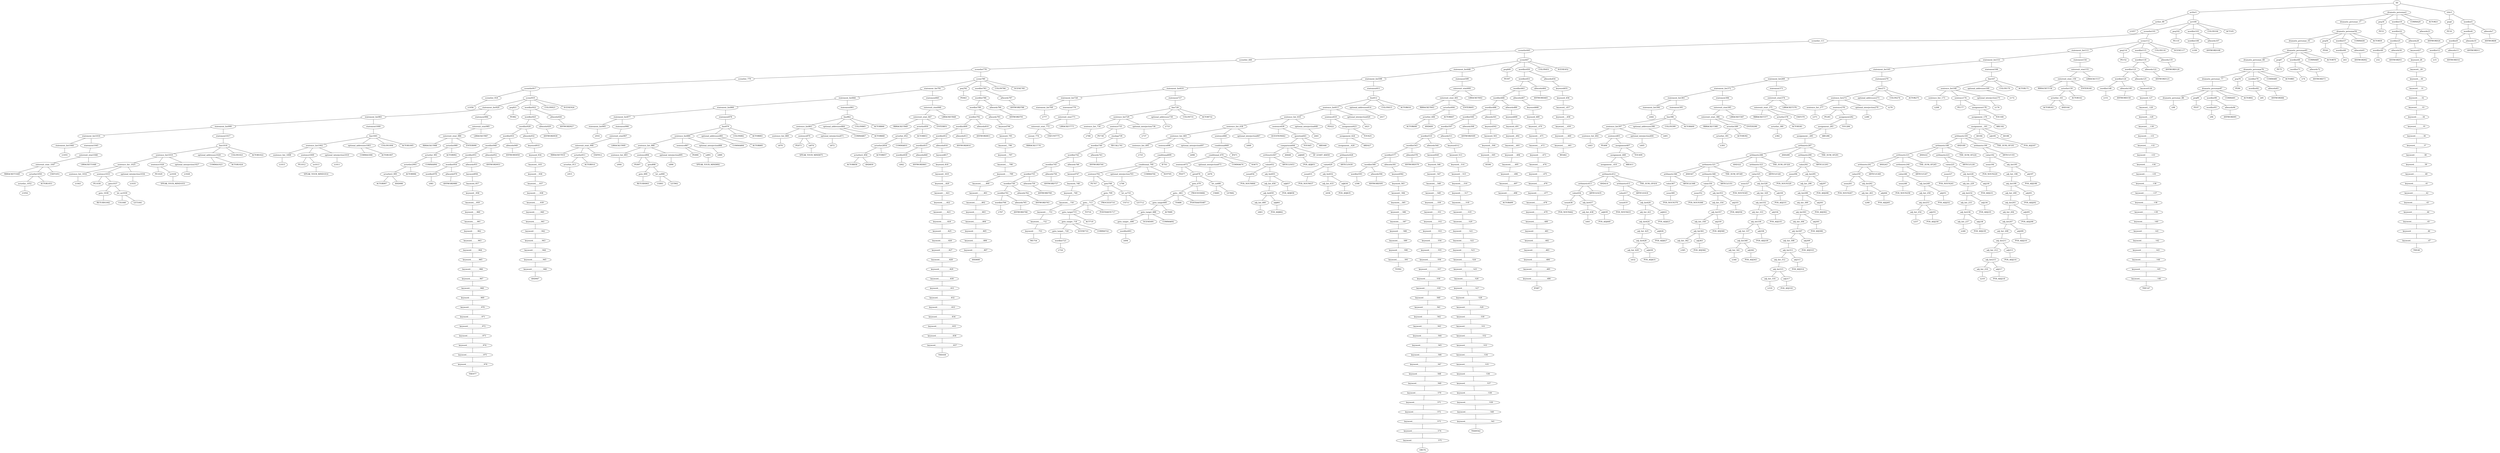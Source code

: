 strict graph {
	S0 -- actlist1
	S0 -- dramatis_personae2
	S0 -- title3

	title3 -- peq4
	title3 -- wordlist5

	wordlist5 -- wordlist6
	wordlist5 -- allwords7

	allwords7 -- ANYWORD8


	wordlist6 -- wordlist9
	wordlist6 -- allwords10

	allwords10 -- ANYWORD11


	wordlist9 -- wordlist12
	wordlist9 -- allwords13

	allwords13 -- ANYWORD14


	wordlist12 -- λ15

	peq4 -- PE16


	dramatis_personae2 -- dramatis_personae_17
	dramatis_personae2 -- peq18
	dramatis_personae2 -- wordlist19
	dramatis_personae2 -- COMMA20
	dramatis_personae2 -- ACTOR21



	wordlist19 -- wordlist22
	wordlist19 -- allwords23

	allwords23 -- ANYWORD24


	wordlist22 -- wordlist25
	wordlist22 -- allwords26

	allwords26 -- keyword27

	keyword27 -- keyword_28

	keyword_28 -- keyword__29

	keyword__29 -- keyword___30

	keyword___30 -- keyword____31

	keyword____31 -- keyword_____32

	keyword_____32 -- keyword______33

	keyword______33 -- keyword_______34

	keyword_______34 -- keyword________35

	keyword________35 -- keyword_________36

	keyword_________36 -- keyword__________37

	keyword__________37 -- keyword___________38

	keyword___________38 -- keyword____________39

	keyword____________39 -- keyword_____________40

	keyword_____________40 -- keyword______________41

	keyword______________41 -- keyword_______________42

	keyword_______________42 -- keyword________________43

	keyword________________43 -- keyword_________________44

	keyword_________________44 -- keyword__________________45

	keyword__________________45 -- keyword___________________46

	keyword___________________46 -- keyword____________________47

	keyword____________________47 -- THE48


	wordlist25 -- wordlist49
	wordlist25 -- allwords50

	allwords50 -- ANYWORD51


	wordlist49 -- λ52

	peq18 -- PE53


	dramatis_personae_17 -- dramatis_personae54

	dramatis_personae54 -- dramatis_personae_55
	dramatis_personae54 -- peq56
	dramatis_personae54 -- wordlist57
	dramatis_personae54 -- COMMA58
	dramatis_personae54 -- ACTOR59



	wordlist57 -- wordlist60
	wordlist57 -- allwords61

	allwords61 -- ANYWORD62


	wordlist60 -- λ63

	peq56 -- PE64


	dramatis_personae_55 -- dramatis_personae65

	dramatis_personae65 -- dramatis_personae_66
	dramatis_personae65 -- peq67
	dramatis_personae65 -- wordlist68
	dramatis_personae65 -- COMMA69
	dramatis_personae65 -- ACTOR70



	wordlist68 -- wordlist71
	wordlist68 -- allwords72

	allwords72 -- ANYWORD73


	wordlist71 -- λ74

	peq67 -- PE75


	dramatis_personae_66 -- dramatis_personae76

	dramatis_personae76 -- dramatis_personae_77
	dramatis_personae76 -- peq78
	dramatis_personae76 -- wordlist79
	dramatis_personae76 -- COMMA80
	dramatis_personae76 -- ACTOR81



	wordlist79 -- wordlist82
	wordlist79 -- allwords83

	allwords83 -- ANYWORD84


	wordlist82 -- λ85

	peq78 -- PE86


	dramatis_personae_77 -- dramatis_personae87

	dramatis_personae87 -- dramatis_personae_88
	dramatis_personae87 -- peq89
	dramatis_personae87 -- wordlist90
	dramatis_personae87 -- COMMA91
	dramatis_personae87 -- ACTOR92



	wordlist90 -- wordlist93
	wordlist90 -- allwords94

	allwords94 -- ANYWORD95


	wordlist93 -- λ96

	peq89 -- PE97


	dramatis_personae_88 -- λ98

	actlist1 -- actlist_99
	actlist1 -- act100

	act100 -- scenelist101
	act100 -- peq102
	act100 -- wordlist103
	act100 -- COLON104
	act100 -- ACT105



	wordlist103 -- wordlist106
	wordlist103 -- allwords107

	allwords107 -- ANYWORD108


	wordlist106 -- λ109

	peq102 -- PE110


	scenelist101 -- scenelist_111
	scenelist101 -- scene112

	scene112 -- statement_list113
	scene112 -- peq114
	scene112 -- wordlist115
	scene112 -- COLON116
	scene112 -- SCENE117



	wordlist115 -- wordlist118
	wordlist115 -- allwords119

	allwords119 -- ANYWORD120


	wordlist118 -- wordlist121
	wordlist118 -- allwords122

	allwords122 -- ANYWORD123


	wordlist121 -- wordlist124
	wordlist121 -- allwords125

	allwords125 -- keyword126

	keyword126 -- keyword_127

	keyword_127 -- keyword__128

	keyword__128 -- keyword___129

	keyword___129 -- keyword____130

	keyword____130 -- keyword_____131

	keyword_____131 -- keyword______132

	keyword______132 -- keyword_______133

	keyword_______133 -- keyword________134

	keyword________134 -- keyword_________135

	keyword_________135 -- keyword__________136

	keyword__________136 -- keyword___________137

	keyword___________137 -- keyword____________138

	keyword____________138 -- keyword_____________139

	keyword_____________139 -- keyword______________140

	keyword______________140 -- keyword_______________141

	keyword_______________141 -- keyword________________142

	keyword________________142 -- keyword_________________143

	keyword_________________143 -- keyword__________________144

	keyword__________________144 -- keyword___________________145

	keyword___________________145 -- keyword____________________146

	keyword____________________146 -- THE147


	wordlist124 -- wordlist148
	wordlist124 -- allwords149

	allwords149 -- ANYWORD150


	wordlist148 -- λ151

	peq114 -- PE152


	statement_list113 -- statement_list153
	statement_list113 -- statement154

	statement154 -- enterexit_stmt155

	enterexit_stmt155 -- enterexit_stmt_156
	enterexit_stmt155 -- LBRACKET157


	enterexit_stmt_156 -- RBRACKET158
	enterexit_stmt_156 -- actorlist159
	enterexit_stmt_156 -- ENTER160


	actorlist159 -- actorlist_161
	actorlist159 -- ACTOR162


	actorlist_161 -- ACTOR163
	actorlist_161 -- AND164




	statement_list153 -- statement_list165
	statement_list153 -- statement166

	statement166 -- line167

	line167 -- sentence_list168
	line167 -- optional_addressee169
	line167 -- COLON170
	line167 -- ACTOR171



	optional_addressee169 -- λ172

	sentence_list168 -- sentence_list_173
	sentence_list168 -- sentence174
	sentence_list168 -- optional_interjection175

	optional_interjection175 -- λ176

	sentence174 -- PE177
	sentence174 -- assignment178

	assignment178 -- assignment_179
	assignment178 -- YOU180


	assignment_179 -- assignment__181
	assignment_179 -- ARE182


	assignment__181 -- arithmetic183
	assignment__181 -- AS184
	assignment__181 -- adj185
	assignment__181 -- AS186


	adj185 -- POS_ADJ187



	arithmetic183 -- arithmetic188
	arithmetic183 -- AND189
	arithmetic183 -- arithmetic190
	arithmetic183 -- THE_SUM_OF191


	arithmetic190 -- value192
	arithmetic190 -- ARTICLE193


	value192 -- noun194
	value192 -- adj_list195

	adj_list195 -- adj_list_196
	adj_list195 -- adj197

	adj197 -- POS_ADJ198


	adj_list_196 -- adj_list199

	adj_list199 -- adj_list_200
	adj_list199 -- adj201

	adj201 -- POS_ADJ202


	adj_list_200 -- adj_list203

	adj_list203 -- adj_list_204
	adj_list203 -- adj205

	adj205 -- POS_ADJ206


	adj_list_204 -- adj_list207

	adj_list207 -- adj_list_208
	adj_list207 -- adj209

	adj209 -- POS_ADJ210


	adj_list_208 -- adj_list211

	adj_list211 -- adj_list_212
	adj_list211 -- adj213

	adj213 -- POS_ADJ214


	adj_list_212 -- adj_list215

	adj_list215 -- adj_list_216
	adj_list215 -- adj217

	adj217 -- POS_ADJ218


	adj_list_216 -- λ219

	noun194 -- POS_NOUN220



	arithmetic188 -- arithmetic221
	arithmetic188 -- AND222
	arithmetic188 -- arithmetic223
	arithmetic188 -- THE_SUM_OF224


	arithmetic223 -- value225
	arithmetic223 -- ARTICLE226


	value225 -- noun227
	value225 -- adj_list228

	adj_list228 -- adj_list_229
	adj_list228 -- adj230

	adj230 -- POS_ADJ231


	adj_list_229 -- adj_list232

	adj_list232 -- adj_list_233
	adj_list232 -- adj234

	adj234 -- POS_ADJ235


	adj_list_233 -- adj_list236

	adj_list236 -- adj_list_237
	adj_list236 -- adj238

	adj238 -- POS_ADJ239


	adj_list_237 -- λ240

	noun227 -- POS_NOUN241



	arithmetic221 -- arithmetic242
	arithmetic221 -- AND243
	arithmetic221 -- arithmetic244
	arithmetic221 -- THE_SUM_OF245


	arithmetic244 -- value246
	arithmetic244 -- ARTICLE247


	value246 -- noun248
	value246 -- adj_list249

	adj_list249 -- adj_list_250
	adj_list249 -- adj251

	adj251 -- POS_ADJ252


	adj_list_250 -- adj_list253

	adj_list253 -- adj_list_254
	adj_list253 -- adj255

	adj255 -- POS_ADJ256


	adj_list_254 -- λ257

	noun248 -- POS_NOUN258



	arithmetic242 -- value259
	arithmetic242 -- ARTICLE260


	value259 -- noun261
	value259 -- adj_list262

	adj_list262 -- adj_list_263
	adj_list262 -- adj264

	adj264 -- POS_ADJ265


	adj_list_263 -- λ266

	noun261 -- POS_NOUN267



	sentence_list_173 -- λ268

	statement_list165 -- statement_list269
	statement_list165 -- statement270

	statement270 -- line271

	line271 -- sentence_list272
	line271 -- optional_addressee273
	line271 -- COLON274
	line271 -- ACTOR275



	optional_addressee273 -- λ276

	sentence_list272 -- sentence_list_277
	sentence_list272 -- sentence278
	sentence_list272 -- optional_interjection279

	optional_interjection279 -- λ280

	sentence278 -- PE281
	sentence278 -- assignment282

	assignment282 -- assignment_283
	assignment282 -- YOU284


	assignment_283 -- assignment__285
	assignment_283 -- ARE286


	assignment__285 -- arithmetic287

	arithmetic287 -- arithmetic288
	arithmetic287 -- AND289
	arithmetic287 -- arithmetic290
	arithmetic287 -- THE_SUM_OF291


	arithmetic290 -- value292
	arithmetic290 -- ARTICLE293


	value292 -- noun294
	value292 -- adj_list295

	adj_list295 -- adj_list_296
	adj_list295 -- adj297

	adj297 -- POS_ADJ298


	adj_list_296 -- adj_list299

	adj_list299 -- adj_list_300
	adj_list299 -- adj301

	adj301 -- POS_ADJ302


	adj_list_300 -- adj_list303

	adj_list303 -- adj_list_304
	adj_list303 -- adj305

	adj305 -- POS_ADJ306


	adj_list_304 -- adj_list307

	adj_list307 -- adj_list_308
	adj_list307 -- adj309

	adj309 -- POS_ADJ310


	adj_list_308 -- adj_list311

	adj_list311 -- adj_list_312
	adj_list311 -- adj313

	adj313 -- POS_ADJ314


	adj_list_312 -- adj_list315

	adj_list315 -- adj_list_316
	adj_list315 -- adj317

	adj317 -- POS_ADJ318


	adj_list_316 -- λ319

	noun294 -- POS_NOUN320



	arithmetic288 -- arithmetic321
	arithmetic288 -- AND322
	arithmetic288 -- arithmetic323
	arithmetic288 -- THE_SUM_OF324


	arithmetic323 -- value325
	arithmetic323 -- ARTICLE326


	value325 -- noun327
	value325 -- adj_list328

	adj_list328 -- adj_list_329
	adj_list328 -- adj330

	adj330 -- POS_ADJ331


	adj_list_329 -- adj_list332

	adj_list332 -- adj_list_333
	adj_list332 -- adj334

	adj334 -- POS_ADJ335


	adj_list_333 -- adj_list336

	adj_list336 -- adj_list_337
	adj_list336 -- adj338

	adj338 -- POS_ADJ339


	adj_list_337 -- adj_list340

	adj_list340 -- adj_list_341
	adj_list340 -- adj342

	adj342 -- POS_ADJ343


	adj_list_341 -- λ344

	noun327 -- POS_NOUN345



	arithmetic321 -- arithmetic346
	arithmetic321 -- AND347
	arithmetic321 -- arithmetic348
	arithmetic321 -- THE_SUM_OF349


	arithmetic348 -- value350
	arithmetic348 -- ARTICLE351


	value350 -- noun352
	value350 -- adj_list353

	adj_list353 -- adj_list_354
	adj_list353 -- adj355

	adj355 -- POS_ADJ356


	adj_list_354 -- adj_list357

	adj_list357 -- adj_list_358
	adj_list357 -- adj359

	adj359 -- POS_ADJ360


	adj_list_358 -- adj_list361

	adj_list361 -- adj_list_362
	adj_list361 -- adj363

	adj363 -- POS_ADJ364


	adj_list_362 -- λ365

	noun352 -- POS_NOUN366



	arithmetic346 -- value367
	arithmetic346 -- ARTICLE368


	value367 -- noun369

	noun369 -- POS_NOUN370



	sentence_list_277 -- λ371

	statement_list269 -- statement_list372
	statement_list269 -- statement373

	statement373 -- enterexit_stmt374

	enterexit_stmt374 -- enterexit_stmt_375
	enterexit_stmt374 -- LBRACKET376


	enterexit_stmt_375 -- RBRACKET377
	enterexit_stmt_375 -- actorlist378
	enterexit_stmt_375 -- EXIT379


	actorlist378 -- actorlist_380
	actorlist378 -- ACTOR381


	actorlist_380 -- λ382


	statement_list372 -- statement_list383
	statement_list372 -- statement384

	statement384 -- enterexit_stmt385

	enterexit_stmt385 -- enterexit_stmt_386
	enterexit_stmt385 -- LBRACKET387


	enterexit_stmt_386 -- RBRACKET388
	enterexit_stmt_386 -- actorlist389
	enterexit_stmt_386 -- ENTER390


	actorlist389 -- actorlist_391
	actorlist389 -- ACTOR392


	actorlist_391 -- λ393


	statement_list383 -- statement_list394
	statement_list383 -- statement395

	statement395 -- line396

	line396 -- sentence_list397
	line396 -- optional_addressee398
	line396 -- COLON399
	line396 -- ACTOR400



	optional_addressee398 -- λ401

	sentence_list397 -- sentence_list_402
	sentence_list397 -- sentence403
	sentence_list397 -- optional_interjection404

	optional_interjection404 -- λ405

	sentence403 -- PE406
	sentence403 -- assignment407

	assignment407 -- assignment_408
	assignment407 -- YOU409


	assignment_408 -- assignment__410
	assignment_408 -- ARE411


	assignment__410 -- arithmetic412

	arithmetic412 -- arithmetic413
	arithmetic412 -- AND414
	arithmetic412 -- arithmetic415
	arithmetic412 -- THE_SUM_OF416


	arithmetic415 -- value417
	arithmetic415 -- ARTICLE418


	value417 -- noun419
	value417 -- adj_list420

	adj_list420 -- adj_list_421
	adj_list420 -- adj422

	adj422 -- POS_ADJ423


	adj_list_421 -- adj_list424

	adj_list424 -- adj_list_425
	adj_list424 -- adj426

	adj426 -- POS_ADJ427


	adj_list_425 -- adj_list428

	adj_list428 -- adj_list_429
	adj_list428 -- adj430

	adj430 -- POS_ADJ431


	adj_list_429 -- λ432

	noun419 -- POS_NOUN433



	arithmetic413 -- value434
	arithmetic413 -- ARTICLE435


	value434 -- noun436
	value434 -- adj_list437

	adj_list437 -- adj_list_438
	adj_list437 -- adj439

	adj439 -- POS_ADJ440


	adj_list_438 -- λ441

	noun436 -- POS_NOUN442



	sentence_list_402 -- λ443

	statement_list394 -- λ444

	scenelist_111 -- scenelist445

	scenelist445 -- scenelist_446
	scenelist445 -- scene447

	scene447 -- statement_list448
	scene447 -- peq449
	scene447 -- wordlist450
	scene447 -- COLON451
	scene447 -- SCENE452



	wordlist450 -- wordlist453
	wordlist450 -- allwords454

	allwords454 -- keyword455

	keyword455 -- keyword_456

	keyword_456 -- keyword__457

	keyword__457 -- keyword___458

	keyword___458 -- keyword____459

	keyword____459 -- keyword_____460

	keyword_____460 -- keyword______461

	keyword______461 -- WE462


	wordlist453 -- wordlist463
	wordlist453 -- allwords464

	allwords464 -- ANYWORD465


	wordlist463 -- wordlist466
	wordlist463 -- allwords467

	allwords467 -- keyword468

	keyword468 -- keyword_469

	keyword_469 -- keyword__470

	keyword__470 -- keyword___471

	keyword___471 -- keyword____472

	keyword____472 -- keyword_____473

	keyword_____473 -- keyword______474

	keyword______474 -- keyword_______475

	keyword_______475 -- keyword________476

	keyword________476 -- keyword_________477

	keyword_________477 -- keyword__________478

	keyword__________478 -- keyword___________479

	keyword___________479 -- keyword____________480

	keyword____________480 -- keyword_____________481

	keyword_____________481 -- keyword______________482

	keyword______________482 -- keyword_______________483

	keyword_______________483 -- keyword________________484

	keyword________________484 -- keyword_________________485

	keyword_________________485 -- keyword__________________486

	keyword__________________486 -- IF487


	wordlist466 -- wordlist488
	wordlist466 -- allwords489

	allwords489 -- keyword490

	keyword490 -- keyword_491

	keyword_491 -- keyword__492

	keyword__492 -- keyword___493

	keyword___493 -- keyword____494

	keyword____494 -- keyword_____495

	keyword_____495 -- keyword______496

	keyword______496 -- keyword_______497

	keyword_______497 -- keyword________498

	keyword________498 -- ACTOR499


	wordlist488 -- wordlist500
	wordlist488 -- allwords501

	allwords501 -- keyword502

	keyword502 -- keyword_503

	keyword_503 -- keyword__504

	keyword__504 -- keyword___505

	keyword___505 -- IS506


	wordlist500 -- wordlist507
	wordlist500 -- allwords508

	allwords508 -- ANYWORD509


	wordlist507 -- wordlist510
	wordlist507 -- allwords511

	allwords511 -- keyword512

	keyword512 -- keyword_513

	keyword_513 -- keyword__514

	keyword__514 -- keyword___515

	keyword___515 -- keyword____516

	keyword____516 -- keyword_____517

	keyword_____517 -- keyword______518

	keyword______518 -- keyword_______519

	keyword_______519 -- keyword________520

	keyword________520 -- keyword_________521

	keyword_________521 -- keyword__________522

	keyword__________522 -- keyword___________523

	keyword___________523 -- keyword____________524

	keyword____________524 -- keyword_____________525

	keyword_____________525 -- keyword______________526

	keyword______________526 -- keyword_______________527

	keyword_______________527 -- keyword________________528

	keyword________________528 -- keyword_________________529

	keyword_________________529 -- keyword__________________530

	keyword__________________530 -- keyword___________________531

	keyword___________________531 -- keyword____________________532

	keyword____________________532 -- keyword_____________________533

	keyword_____________________533 -- keyword______________________534

	keyword______________________534 -- keyword_______________________535

	keyword_______________________535 -- keyword________________________536

	keyword________________________536 -- keyword_________________________537

	keyword_________________________537 -- keyword__________________________538

	keyword__________________________538 -- keyword___________________________539

	keyword___________________________539 -- keyword____________________________540

	keyword____________________________540 -- keyword_____________________________541

	keyword_____________________________541 -- THAN542


	wordlist510 -- wordlist543
	wordlist510 -- allwords544

	allwords544 -- keyword545

	keyword545 -- keyword_546

	keyword_546 -- keyword__547

	keyword__547 -- keyword___548

	keyword___548 -- keyword____549

	keyword____549 -- keyword_____550

	keyword_____550 -- keyword______551

	keyword______551 -- keyword_______552

	keyword_______552 -- keyword________553

	keyword________553 -- keyword_________554

	keyword_________554 -- keyword__________555

	keyword__________555 -- keyword___________556

	keyword___________556 -- keyword____________557

	keyword____________557 -- keyword_____________558

	keyword_____________558 -- keyword______________559

	keyword______________559 -- keyword_______________560

	keyword_______________560 -- keyword________________561

	keyword________________561 -- keyword_________________562

	keyword_________________562 -- keyword__________________563

	keyword__________________563 -- keyword___________________564

	keyword___________________564 -- keyword____________________565

	keyword____________________565 -- keyword_____________________566

	keyword_____________________566 -- keyword______________________567

	keyword______________________567 -- keyword_______________________568

	keyword_______________________568 -- keyword________________________569

	keyword________________________569 -- keyword_________________________570

	keyword_________________________570 -- keyword__________________________571

	keyword__________________________571 -- keyword___________________________572

	keyword___________________________572 -- keyword____________________________573

	keyword____________________________573 -- keyword_____________________________574

	keyword_____________________________574 -- keyword______________________________575

	keyword______________________________575 -- OR576


	wordlist543 -- wordlist577
	wordlist543 -- allwords578

	allwords578 -- ANYWORD579


	wordlist577 -- wordlist580
	wordlist577 -- allwords581

	allwords581 -- keyword582

	keyword582 -- keyword_583

	keyword_583 -- keyword__584

	keyword__584 -- keyword___585

	keyword___585 -- keyword____586

	keyword____586 -- keyword_____587

	keyword_____587 -- keyword______588

	keyword______588 -- keyword_______589

	keyword_______589 -- keyword________590

	keyword________590 -- keyword_________591

	keyword_________591 -- TO592


	wordlist580 -- wordlist593
	wordlist580 -- allwords594

	allwords594 -- ANYWORD595


	wordlist593 -- λ596

	peq449 -- PE597


	statement_list448 -- statement_list598
	statement_list448 -- statement599

	statement599 -- enterexit_stmt600

	enterexit_stmt600 -- enterexit_stmt_601
	enterexit_stmt600 -- LBRACKET602


	enterexit_stmt_601 -- RBRACKET603
	enterexit_stmt_601 -- actorlist604
	enterexit_stmt_601 -- ENTER605


	actorlist604 -- actorlist_606
	actorlist604 -- ACTOR607


	actorlist_606 -- ACTOR608
	actorlist_606 -- AND609




	statement_list598 -- statement_list610
	statement_list598 -- statement611

	statement611 -- line612

	line612 -- sentence_list613
	line612 -- optional_addressee614
	line612 -- COLON615
	line612 -- ACTOR616



	optional_addressee614 -- λ617

	sentence_list613 -- sentence_list_618
	sentence_list613 -- sentence619
	sentence_list613 -- optional_interjection620

	optional_interjection620 -- λ621

	sentence619 -- PE622
	sentence619 -- assignment623

	assignment623 -- assignment_624
	assignment623 -- YOU625


	assignment_624 -- assignment__626
	assignment_624 -- ARE627


	assignment__626 -- arithmetic628

	arithmetic628 -- value629
	arithmetic628 -- ARTICLE630


	value629 -- noun631
	value629 -- adj_list632

	adj_list632 -- adj_list_633
	adj_list632 -- adj634

	adj634 -- POS_ADJ635


	adj_list_633 -- λ636

	noun631 -- POS_NOUN637



	sentence_list_618 -- sentence_list_638
	sentence_list_618 -- sentence639
	sentence_list_618 -- optional_interjection640

	optional_interjection640 -- λ641

	sentence639 -- QUESTION642
	sentence639 -- question643

	question643 -- comparison644
	question643 -- YOU645
	question643 -- ARE646



	comparison644 -- arithmetic647
	comparison644 -- AS648
	comparison644 -- adj649
	comparison644 -- AT_LEAST_AS650


	adj649 -- POS_ADJ651



	arithmetic647 -- value652
	arithmetic647 -- ARTICLE653


	value652 -- noun654
	value652 -- adj_list655

	adj_list655 -- adj_list_656
	adj_list655 -- adj657

	adj657 -- POS_ADJ658


	adj_list_656 -- adj_list659

	adj_list659 -- adj_list_660
	adj_list659 -- adj661

	adj661 -- POS_ADJ662


	adj_list_660 -- λ663

	noun654 -- POS_NOUN664



	sentence_list_638 -- sentence_list_665
	sentence_list_638 -- sentence666
	sentence_list_638 -- optional_interjection667

	optional_interjection667 -- λ668

	sentence666 -- conditional669

	conditional669 -- conditional_670
	conditional669 -- IF671


	conditional_670 -- sentence672
	conditional_670 -- optional_interjection673
	conditional_670 -- COMMA674
	conditional_670 -- SO675



	optional_interjection673 -- λ676

	sentence672 -- PE677
	sentence672 -- goto678

	goto678 -- goto_679
	goto678 -- let_us680

	let_us680 -- US681
	let_us680 -- LET682



	goto_679 -- goto__683
	goto_679 -- PROCEED684


	goto__683 -- goto_target685
	goto__683 -- TO686
	goto__683 -- POSTHASTE687



	goto_target685 -- goto_target_688
	goto_target685 -- ACT689


	goto_target_688 -- goto_target__690
	goto_target_688 -- SCENE691
	goto_target_688 -- COMMA692



	goto_target__690 -- wordlist693

	wordlist693 -- λ694


	sentence_list_665 -- sentence_list_695
	sentence_list_665 -- sentence696
	sentence_list_665 -- optional_interjection697

	optional_interjection697 -- λ698

	sentence696 -- conditional699

	conditional699 -- conditional_700
	conditional699 -- IF701


	conditional_700 -- sentence702
	conditional_700 -- optional_interjection703
	conditional_700 -- COMMA704
	conditional_700 -- NOT705



	optional_interjection703 -- λ706

	sentence702 -- PE707
	sentence702 -- goto708

	goto708 -- goto_709
	goto708 -- let_us710

	let_us710 -- US711
	let_us710 -- LET712



	goto_709 -- goto__713
	goto_709 -- PROCEED714


	goto__713 -- goto_target715
	goto__713 -- TO716
	goto__713 -- POSTHASTE717



	goto_target715 -- goto_target_718
	goto_target715 -- ACT719


	goto_target_718 -- goto_target__720
	goto_target_718 -- SCENE721
	goto_target_718 -- COMMA722



	goto_target__720 -- wordlist723

	wordlist723 -- λ724


	sentence_list_695 -- λ725

	statement_list610 -- statement_list726
	statement_list610 -- statement727

	statement727 -- line728

	line728 -- sentence_list729
	line728 -- optional_addressee730
	line728 -- COLON731
	line728 -- ACTOR732



	optional_addressee730 -- λ733

	sentence_list729 -- sentence_list_734
	sentence_list729 -- sentence735
	sentence_list729 -- optional_interjection736

	optional_interjection736 -- λ737

	sentence735 -- PE738
	sentence735 -- stackop739

	stackop739 -- wordlist740
	stackop739 -- RECALL741


	wordlist740 -- wordlist742
	wordlist740 -- allwords743

	allwords743 -- ANYWORD744


	wordlist742 -- wordlist745
	wordlist742 -- allwords746

	allwords746 -- keyword747

	keyword747 -- keyword_748

	keyword_748 -- keyword__749

	keyword__749 -- keyword___750

	keyword___750 -- keyword____751

	keyword____751 -- keyword_____752

	keyword_____752 -- keyword______753

	keyword______753 -- WE754


	wordlist745 -- wordlist755
	wordlist745 -- allwords756

	allwords756 -- ANYWORD757


	wordlist755 -- wordlist758
	wordlist755 -- allwords759

	allwords759 -- ANYWORD760


	wordlist758 -- wordlist761
	wordlist758 -- allwords762

	allwords762 -- ANYWORD763


	wordlist761 -- wordlist764
	wordlist761 -- allwords765

	allwords765 -- ANYWORD766


	wordlist764 -- λ767


	sentence_list_734 -- λ768

	statement_list726 -- statement_list769
	statement_list726 -- statement770

	statement770 -- enterexit_stmt771

	enterexit_stmt771 -- enterexit_stmt_772
	enterexit_stmt771 -- LBRACKET773


	enterexit_stmt_772 -- exeunt_774
	enterexit_stmt_772 -- EXEUNT775


	exeunt_774 -- RBRACKET776


	statement_list769 -- λ777

	scenelist_446 -- scenelist778

	scenelist778 -- scenelist_779
	scenelist778 -- scene780

	scene780 -- statement_list781
	scene780 -- peq782
	scene780 -- wordlist783
	scene780 -- COLON784
	scene780 -- SCENE785



	wordlist783 -- wordlist786
	wordlist783 -- allwords787

	allwords787 -- ANYWORD788


	wordlist786 -- wordlist789
	wordlist786 -- allwords790

	allwords790 -- ANYWORD791


	wordlist789 -- wordlist792
	wordlist789 -- allwords793

	allwords793 -- keyword794

	keyword794 -- keyword_795

	keyword_795 -- keyword__796

	keyword__796 -- keyword___797

	keyword___797 -- keyword____798

	keyword____798 -- keyword_____799

	keyword_____799 -- keyword______800

	keyword______800 -- keyword_______801

	keyword_______801 -- keyword________802

	keyword________802 -- keyword_________803

	keyword_________803 -- keyword__________804

	keyword__________804 -- keyword___________805

	keyword___________805 -- keyword____________806

	keyword____________806 -- keyword_____________807

	keyword_____________807 -- AND808


	wordlist792 -- wordlist809
	wordlist792 -- allwords810

	allwords810 -- ANYWORD811


	wordlist809 -- wordlist812
	wordlist809 -- allwords813

	allwords813 -- ANYWORD814


	wordlist812 -- wordlist815
	wordlist812 -- allwords816

	allwords816 -- keyword817

	keyword817 -- keyword_818

	keyword_818 -- keyword__819

	keyword__819 -- keyword___820

	keyword___820 -- keyword____821

	keyword____821 -- keyword_____822

	keyword_____822 -- keyword______823

	keyword______823 -- keyword_______824

	keyword_______824 -- keyword________825

	keyword________825 -- keyword_________826

	keyword_________826 -- keyword__________827

	keyword__________827 -- keyword___________828

	keyword___________828 -- keyword____________829

	keyword____________829 -- keyword_____________830

	keyword_____________830 -- keyword______________831

	keyword______________831 -- keyword_______________832

	keyword_______________832 -- keyword________________833

	keyword________________833 -- keyword_________________834

	keyword_________________834 -- keyword__________________835

	keyword__________________835 -- keyword___________________836

	keyword___________________836 -- keyword____________________837

	keyword____________________837 -- THE838


	wordlist815 -- wordlist839
	wordlist815 -- allwords840

	allwords840 -- ANYWORD841


	wordlist839 -- λ842

	peq782 -- PE843


	statement_list781 -- statement_list844
	statement_list781 -- statement845

	statement845 -- enterexit_stmt846

	enterexit_stmt846 -- enterexit_stmt_847
	enterexit_stmt846 -- LBRACKET848


	enterexit_stmt_847 -- RBRACKET849
	enterexit_stmt_847 -- actorlist850
	enterexit_stmt_847 -- ENTER851


	actorlist850 -- actorlist_852
	actorlist850 -- ACTOR853


	actorlist_852 -- actorlist2854
	actorlist_852 -- COMMA855


	actorlist2854 -- actorlist2_856
	actorlist2854 -- ACTOR857


	actorlist2_856 -- ACTOR858
	actorlist2_856 -- AND859




	statement_list844 -- statement_list860
	statement_list844 -- statement861

	statement861 -- line862

	line862 -- sentence_list863
	line862 -- optional_addressee864
	line862 -- COLON865
	line862 -- ACTOR866



	optional_addressee864 -- COMMA867
	optional_addressee864 -- ACTOR868



	sentence_list863 -- sentence_list_869
	sentence_list863 -- sentence870
	sentence_list863 -- optional_interjection871

	optional_interjection871 -- λ872

	sentence870 -- PE873
	sentence870 -- io874

	io874 -- SPEAK_YOUR_MIND875



	sentence_list_869 -- λ876

	statement_list860 -- statement_list877
	statement_list860 -- statement878

	statement878 -- line879

	line879 -- sentence_list880
	line879 -- optional_addressee881
	line879 -- COLON882
	line879 -- ACTOR883



	optional_addressee881 -- COMMA884
	optional_addressee881 -- ACTOR885



	sentence_list880 -- sentence_list_886
	sentence_list880 -- sentence887
	sentence_list880 -- optional_interjection888

	optional_interjection888 -- λ889

	sentence887 -- PE890
	sentence887 -- io891

	io891 -- SPEAK_YOUR_MIND892



	sentence_list_886 -- sentence_list_893
	sentence_list_886 -- sentence894
	sentence_list_886 -- optional_interjection895

	optional_interjection895 -- λ896

	sentence894 -- PE897
	sentence894 -- goto898

	goto898 -- goto_899
	goto898 -- let_us900

	let_us900 -- US901
	let_us900 -- LET902



	goto_899 -- RETURN903



	sentence_list_893 -- λ904

	statement_list877 -- statement_list905
	statement_list877 -- statement906

	statement906 -- enterexit_stmt907

	enterexit_stmt907 -- enterexit_stmt_908
	enterexit_stmt907 -- LBRACKET909


	enterexit_stmt_908 -- RBRACKET910
	enterexit_stmt_908 -- actorlist911
	enterexit_stmt_908 -- EXIT912


	actorlist911 -- actorlist_913
	actorlist911 -- ACTOR914


	actorlist_913 -- λ915


	statement_list905 -- λ916

	scenelist_779 -- scenelist917

	scenelist917 -- scenelist_918
	scenelist917 -- scene919

	scene919 -- statement_list920
	scene919 -- peq921
	scene919 -- wordlist922
	scene919 -- COLON923
	scene919 -- SCENE924



	wordlist922 -- wordlist925
	wordlist922 -- allwords926

	allwords926 -- ANYWORD927


	wordlist925 -- wordlist928
	wordlist925 -- allwords929

	allwords929 -- ANYWORD930


	wordlist928 -- wordlist931
	wordlist928 -- allwords932

	allwords932 -- keyword933

	keyword933 -- keyword_934

	keyword_934 -- keyword__935

	keyword__935 -- keyword___936

	keyword___936 -- keyword____937

	keyword____937 -- keyword_____938

	keyword_____938 -- keyword______939

	keyword______939 -- keyword_______940

	keyword_______940 -- keyword________941

	keyword________941 -- keyword_________942

	keyword_________942 -- keyword__________943

	keyword__________943 -- keyword___________944

	keyword___________944 -- keyword____________945

	keyword____________945 -- keyword_____________946

	keyword_____________946 -- AND947


	wordlist931 -- wordlist948
	wordlist931 -- allwords949

	allwords949 -- ANYWORD950


	wordlist948 -- wordlist951
	wordlist948 -- allwords952

	allwords952 -- ANYWORD953


	wordlist951 -- wordlist954
	wordlist951 -- allwords955

	allwords955 -- keyword956

	keyword956 -- keyword_957

	keyword_957 -- keyword__958

	keyword__958 -- keyword___959

	keyword___959 -- keyword____960

	keyword____960 -- keyword_____961

	keyword_____961 -- keyword______962

	keyword______962 -- keyword_______963

	keyword_______963 -- keyword________964

	keyword________964 -- keyword_________965

	keyword_________965 -- keyword__________966

	keyword__________966 -- keyword___________967

	keyword___________967 -- keyword____________968

	keyword____________968 -- keyword_____________969

	keyword_____________969 -- keyword______________970

	keyword______________970 -- keyword_______________971

	keyword_______________971 -- keyword________________972

	keyword________________972 -- keyword_________________973

	keyword_________________973 -- keyword__________________974

	keyword__________________974 -- keyword___________________975

	keyword___________________975 -- keyword____________________976

	keyword____________________976 -- THE977


	wordlist954 -- wordlist978
	wordlist954 -- allwords979

	allwords979 -- ANYWORD980


	wordlist978 -- λ981

	peq921 -- PE982


	statement_list920 -- statement_list983
	statement_list920 -- statement984

	statement984 -- enterexit_stmt985

	enterexit_stmt985 -- enterexit_stmt_986
	enterexit_stmt985 -- LBRACKET987


	enterexit_stmt_986 -- RBRACKET988
	enterexit_stmt_986 -- actorlist989
	enterexit_stmt_986 -- ENTER990


	actorlist989 -- actorlist_991
	actorlist989 -- ACTOR992


	actorlist_991 -- actorlist2993
	actorlist_991 -- COMMA994


	actorlist2993 -- actorlist2_995
	actorlist2993 -- ACTOR996


	actorlist2_995 -- ACTOR997
	actorlist2_995 -- AND998




	statement_list983 -- statement_list999
	statement_list983 -- statement1000

	statement1000 -- line1001

	line1001 -- sentence_list1002
	line1001 -- optional_addressee1003
	line1001 -- COLON1004
	line1001 -- ACTOR1005



	optional_addressee1003 -- COMMA1006
	optional_addressee1003 -- ACTOR1007



	sentence_list1002 -- sentence_list_1008
	sentence_list1002 -- sentence1009
	sentence_list1002 -- optional_interjection1010

	optional_interjection1010 -- λ1011

	sentence1009 -- PE1012
	sentence1009 -- io1013

	io1013 -- SPEAK_YOUR_MIND1014



	sentence_list_1008 -- λ1015

	statement_list999 -- statement_list1016
	statement_list999 -- statement1017

	statement1017 -- line1018

	line1018 -- sentence_list1019
	line1018 -- optional_addressee1020
	line1018 -- COLON1021
	line1018 -- ACTOR1022



	optional_addressee1020 -- COMMA1023
	optional_addressee1020 -- ACTOR1024



	sentence_list1019 -- sentence_list_1025
	sentence_list1019 -- sentence1026
	sentence_list1019 -- optional_interjection1027

	optional_interjection1027 -- λ1028

	sentence1026 -- PE1029
	sentence1026 -- io1030

	io1030 -- SPEAK_YOUR_MIND1031



	sentence_list_1025 -- sentence_list_1032
	sentence_list_1025 -- sentence1033
	sentence_list_1025 -- optional_interjection1034

	optional_interjection1034 -- λ1035

	sentence1033 -- PE1036
	sentence1033 -- goto1037

	goto1037 -- goto_1038
	goto1037 -- let_us1039

	let_us1039 -- US1040
	let_us1039 -- LET1041



	goto_1038 -- RETURN1042



	sentence_list_1032 -- λ1043

	statement_list1016 -- statement_list1044
	statement_list1016 -- statement1045

	statement1045 -- enterexit_stmt1046

	enterexit_stmt1046 -- enterexit_stmt_1047
	enterexit_stmt1046 -- LBRACKET1048


	enterexit_stmt_1047 -- RBRACKET1049
	enterexit_stmt_1047 -- actorlist1050
	enterexit_stmt_1047 -- EXIT1051


	actorlist1050 -- actorlist_1052
	actorlist1050 -- ACTOR1053


	actorlist_1052 -- λ1054


	statement_list1044 -- λ1055

	scenelist_918 -- λ1056

	actlist_99 -- λ1057


}